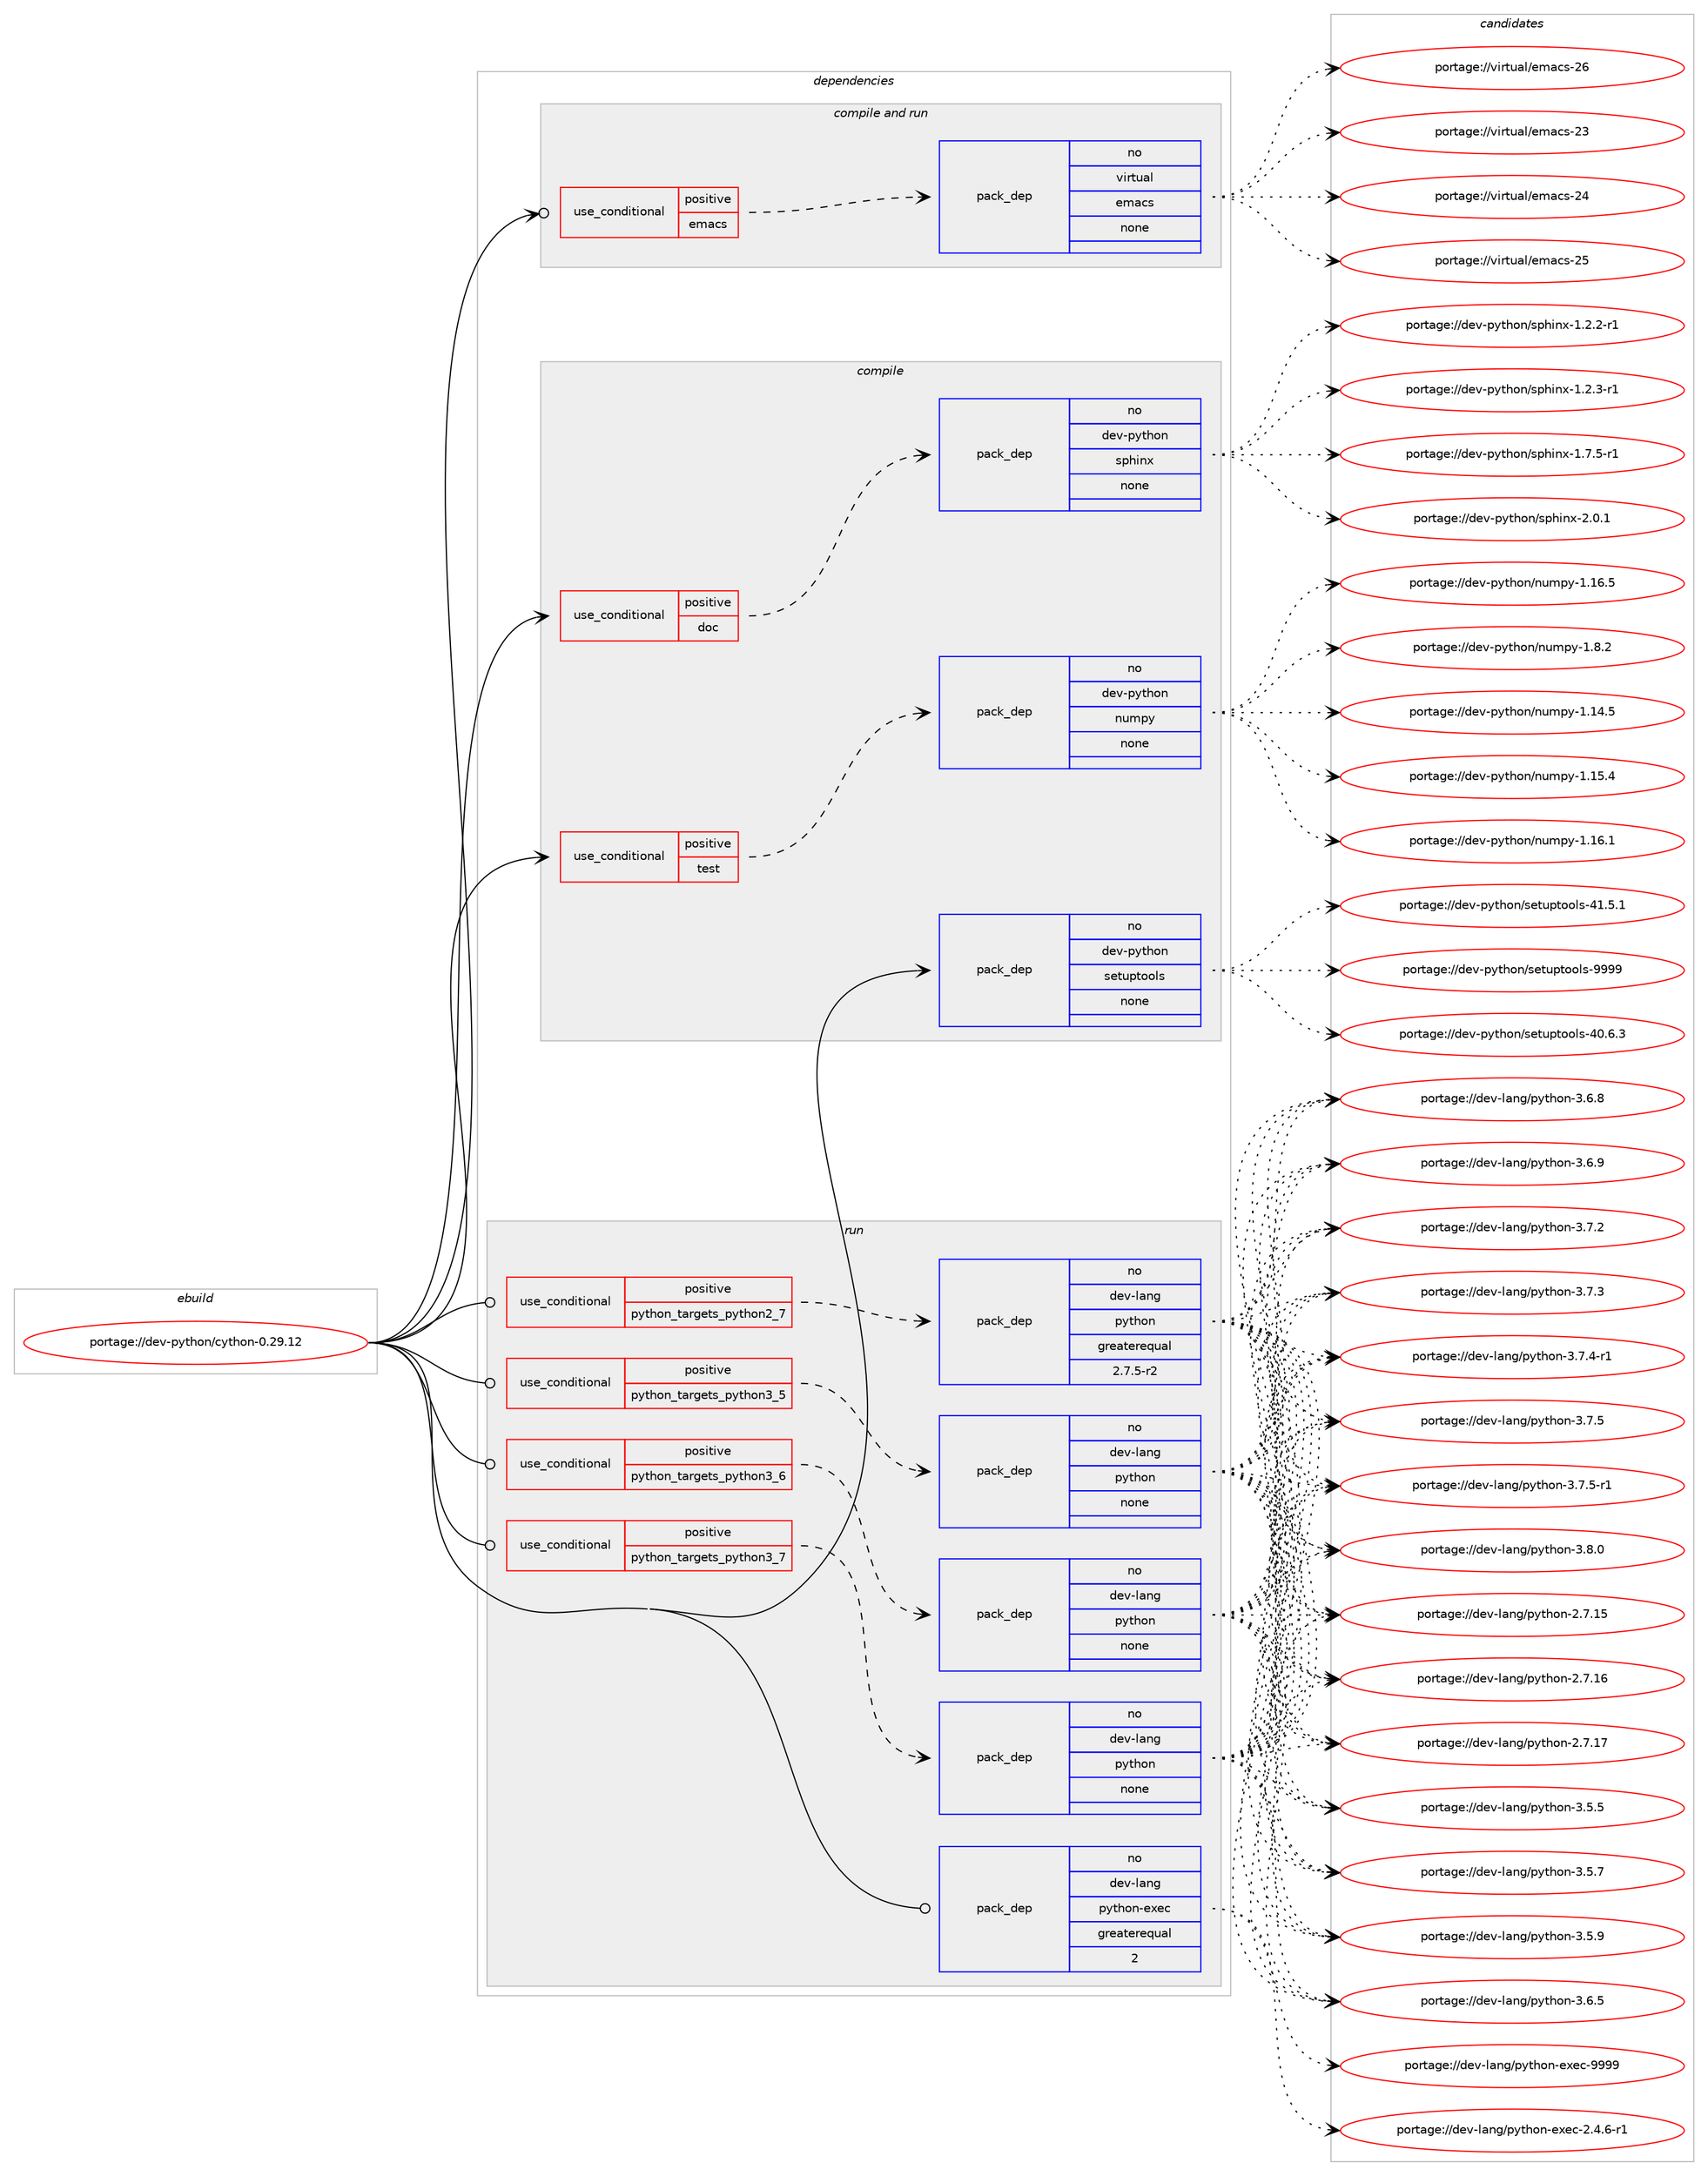 digraph prolog {

# *************
# Graph options
# *************

newrank=true;
concentrate=true;
compound=true;
graph [rankdir=LR,fontname=Helvetica,fontsize=10,ranksep=1.5];#, ranksep=2.5, nodesep=0.2];
edge  [arrowhead=vee];
node  [fontname=Helvetica,fontsize=10];

# **********
# The ebuild
# **********

subgraph cluster_leftcol {
color=gray;
rank=same;
label=<<i>ebuild</i>>;
id [label="portage://dev-python/cython-0.29.12", color=red, width=4, href="../dev-python/cython-0.29.12.svg"];
}

# ****************
# The dependencies
# ****************

subgraph cluster_midcol {
color=gray;
label=<<i>dependencies</i>>;
subgraph cluster_compile {
fillcolor="#eeeeee";
style=filled;
label=<<i>compile</i>>;
subgraph cond27399 {
dependency135569 [label=<<TABLE BORDER="0" CELLBORDER="1" CELLSPACING="0" CELLPADDING="4"><TR><TD ROWSPAN="3" CELLPADDING="10">use_conditional</TD></TR><TR><TD>positive</TD></TR><TR><TD>doc</TD></TR></TABLE>>, shape=none, color=red];
subgraph pack104856 {
dependency135570 [label=<<TABLE BORDER="0" CELLBORDER="1" CELLSPACING="0" CELLPADDING="4" WIDTH="220"><TR><TD ROWSPAN="6" CELLPADDING="30">pack_dep</TD></TR><TR><TD WIDTH="110">no</TD></TR><TR><TD>dev-python</TD></TR><TR><TD>sphinx</TD></TR><TR><TD>none</TD></TR><TR><TD></TD></TR></TABLE>>, shape=none, color=blue];
}
dependency135569:e -> dependency135570:w [weight=20,style="dashed",arrowhead="vee"];
}
id:e -> dependency135569:w [weight=20,style="solid",arrowhead="vee"];
subgraph cond27400 {
dependency135571 [label=<<TABLE BORDER="0" CELLBORDER="1" CELLSPACING="0" CELLPADDING="4"><TR><TD ROWSPAN="3" CELLPADDING="10">use_conditional</TD></TR><TR><TD>positive</TD></TR><TR><TD>test</TD></TR></TABLE>>, shape=none, color=red];
subgraph pack104857 {
dependency135572 [label=<<TABLE BORDER="0" CELLBORDER="1" CELLSPACING="0" CELLPADDING="4" WIDTH="220"><TR><TD ROWSPAN="6" CELLPADDING="30">pack_dep</TD></TR><TR><TD WIDTH="110">no</TD></TR><TR><TD>dev-python</TD></TR><TR><TD>numpy</TD></TR><TR><TD>none</TD></TR><TR><TD></TD></TR></TABLE>>, shape=none, color=blue];
}
dependency135571:e -> dependency135572:w [weight=20,style="dashed",arrowhead="vee"];
}
id:e -> dependency135571:w [weight=20,style="solid",arrowhead="vee"];
subgraph pack104858 {
dependency135573 [label=<<TABLE BORDER="0" CELLBORDER="1" CELLSPACING="0" CELLPADDING="4" WIDTH="220"><TR><TD ROWSPAN="6" CELLPADDING="30">pack_dep</TD></TR><TR><TD WIDTH="110">no</TD></TR><TR><TD>dev-python</TD></TR><TR><TD>setuptools</TD></TR><TR><TD>none</TD></TR><TR><TD></TD></TR></TABLE>>, shape=none, color=blue];
}
id:e -> dependency135573:w [weight=20,style="solid",arrowhead="vee"];
}
subgraph cluster_compileandrun {
fillcolor="#eeeeee";
style=filled;
label=<<i>compile and run</i>>;
subgraph cond27401 {
dependency135574 [label=<<TABLE BORDER="0" CELLBORDER="1" CELLSPACING="0" CELLPADDING="4"><TR><TD ROWSPAN="3" CELLPADDING="10">use_conditional</TD></TR><TR><TD>positive</TD></TR><TR><TD>emacs</TD></TR></TABLE>>, shape=none, color=red];
subgraph pack104859 {
dependency135575 [label=<<TABLE BORDER="0" CELLBORDER="1" CELLSPACING="0" CELLPADDING="4" WIDTH="220"><TR><TD ROWSPAN="6" CELLPADDING="30">pack_dep</TD></TR><TR><TD WIDTH="110">no</TD></TR><TR><TD>virtual</TD></TR><TR><TD>emacs</TD></TR><TR><TD>none</TD></TR><TR><TD></TD></TR></TABLE>>, shape=none, color=blue];
}
dependency135574:e -> dependency135575:w [weight=20,style="dashed",arrowhead="vee"];
}
id:e -> dependency135574:w [weight=20,style="solid",arrowhead="odotvee"];
}
subgraph cluster_run {
fillcolor="#eeeeee";
style=filled;
label=<<i>run</i>>;
subgraph cond27402 {
dependency135576 [label=<<TABLE BORDER="0" CELLBORDER="1" CELLSPACING="0" CELLPADDING="4"><TR><TD ROWSPAN="3" CELLPADDING="10">use_conditional</TD></TR><TR><TD>positive</TD></TR><TR><TD>python_targets_python2_7</TD></TR></TABLE>>, shape=none, color=red];
subgraph pack104860 {
dependency135577 [label=<<TABLE BORDER="0" CELLBORDER="1" CELLSPACING="0" CELLPADDING="4" WIDTH="220"><TR><TD ROWSPAN="6" CELLPADDING="30">pack_dep</TD></TR><TR><TD WIDTH="110">no</TD></TR><TR><TD>dev-lang</TD></TR><TR><TD>python</TD></TR><TR><TD>greaterequal</TD></TR><TR><TD>2.7.5-r2</TD></TR></TABLE>>, shape=none, color=blue];
}
dependency135576:e -> dependency135577:w [weight=20,style="dashed",arrowhead="vee"];
}
id:e -> dependency135576:w [weight=20,style="solid",arrowhead="odot"];
subgraph cond27403 {
dependency135578 [label=<<TABLE BORDER="0" CELLBORDER="1" CELLSPACING="0" CELLPADDING="4"><TR><TD ROWSPAN="3" CELLPADDING="10">use_conditional</TD></TR><TR><TD>positive</TD></TR><TR><TD>python_targets_python3_5</TD></TR></TABLE>>, shape=none, color=red];
subgraph pack104861 {
dependency135579 [label=<<TABLE BORDER="0" CELLBORDER="1" CELLSPACING="0" CELLPADDING="4" WIDTH="220"><TR><TD ROWSPAN="6" CELLPADDING="30">pack_dep</TD></TR><TR><TD WIDTH="110">no</TD></TR><TR><TD>dev-lang</TD></TR><TR><TD>python</TD></TR><TR><TD>none</TD></TR><TR><TD></TD></TR></TABLE>>, shape=none, color=blue];
}
dependency135578:e -> dependency135579:w [weight=20,style="dashed",arrowhead="vee"];
}
id:e -> dependency135578:w [weight=20,style="solid",arrowhead="odot"];
subgraph cond27404 {
dependency135580 [label=<<TABLE BORDER="0" CELLBORDER="1" CELLSPACING="0" CELLPADDING="4"><TR><TD ROWSPAN="3" CELLPADDING="10">use_conditional</TD></TR><TR><TD>positive</TD></TR><TR><TD>python_targets_python3_6</TD></TR></TABLE>>, shape=none, color=red];
subgraph pack104862 {
dependency135581 [label=<<TABLE BORDER="0" CELLBORDER="1" CELLSPACING="0" CELLPADDING="4" WIDTH="220"><TR><TD ROWSPAN="6" CELLPADDING="30">pack_dep</TD></TR><TR><TD WIDTH="110">no</TD></TR><TR><TD>dev-lang</TD></TR><TR><TD>python</TD></TR><TR><TD>none</TD></TR><TR><TD></TD></TR></TABLE>>, shape=none, color=blue];
}
dependency135580:e -> dependency135581:w [weight=20,style="dashed",arrowhead="vee"];
}
id:e -> dependency135580:w [weight=20,style="solid",arrowhead="odot"];
subgraph cond27405 {
dependency135582 [label=<<TABLE BORDER="0" CELLBORDER="1" CELLSPACING="0" CELLPADDING="4"><TR><TD ROWSPAN="3" CELLPADDING="10">use_conditional</TD></TR><TR><TD>positive</TD></TR><TR><TD>python_targets_python3_7</TD></TR></TABLE>>, shape=none, color=red];
subgraph pack104863 {
dependency135583 [label=<<TABLE BORDER="0" CELLBORDER="1" CELLSPACING="0" CELLPADDING="4" WIDTH="220"><TR><TD ROWSPAN="6" CELLPADDING="30">pack_dep</TD></TR><TR><TD WIDTH="110">no</TD></TR><TR><TD>dev-lang</TD></TR><TR><TD>python</TD></TR><TR><TD>none</TD></TR><TR><TD></TD></TR></TABLE>>, shape=none, color=blue];
}
dependency135582:e -> dependency135583:w [weight=20,style="dashed",arrowhead="vee"];
}
id:e -> dependency135582:w [weight=20,style="solid",arrowhead="odot"];
subgraph pack104864 {
dependency135584 [label=<<TABLE BORDER="0" CELLBORDER="1" CELLSPACING="0" CELLPADDING="4" WIDTH="220"><TR><TD ROWSPAN="6" CELLPADDING="30">pack_dep</TD></TR><TR><TD WIDTH="110">no</TD></TR><TR><TD>dev-lang</TD></TR><TR><TD>python-exec</TD></TR><TR><TD>greaterequal</TD></TR><TR><TD>2</TD></TR></TABLE>>, shape=none, color=blue];
}
id:e -> dependency135584:w [weight=20,style="solid",arrowhead="odot"];
}
}

# **************
# The candidates
# **************

subgraph cluster_choices {
rank=same;
color=gray;
label=<<i>candidates</i>>;

subgraph choice104856 {
color=black;
nodesep=1;
choiceportage10010111845112121116104111110471151121041051101204549465046504511449 [label="portage://dev-python/sphinx-1.2.2-r1", color=red, width=4,href="../dev-python/sphinx-1.2.2-r1.svg"];
choiceportage10010111845112121116104111110471151121041051101204549465046514511449 [label="portage://dev-python/sphinx-1.2.3-r1", color=red, width=4,href="../dev-python/sphinx-1.2.3-r1.svg"];
choiceportage10010111845112121116104111110471151121041051101204549465546534511449 [label="portage://dev-python/sphinx-1.7.5-r1", color=red, width=4,href="../dev-python/sphinx-1.7.5-r1.svg"];
choiceportage1001011184511212111610411111047115112104105110120455046484649 [label="portage://dev-python/sphinx-2.0.1", color=red, width=4,href="../dev-python/sphinx-2.0.1.svg"];
dependency135570:e -> choiceportage10010111845112121116104111110471151121041051101204549465046504511449:w [style=dotted,weight="100"];
dependency135570:e -> choiceportage10010111845112121116104111110471151121041051101204549465046514511449:w [style=dotted,weight="100"];
dependency135570:e -> choiceportage10010111845112121116104111110471151121041051101204549465546534511449:w [style=dotted,weight="100"];
dependency135570:e -> choiceportage1001011184511212111610411111047115112104105110120455046484649:w [style=dotted,weight="100"];
}
subgraph choice104857 {
color=black;
nodesep=1;
choiceportage100101118451121211161041111104711011710911212145494649524653 [label="portage://dev-python/numpy-1.14.5", color=red, width=4,href="../dev-python/numpy-1.14.5.svg"];
choiceportage100101118451121211161041111104711011710911212145494649534652 [label="portage://dev-python/numpy-1.15.4", color=red, width=4,href="../dev-python/numpy-1.15.4.svg"];
choiceportage100101118451121211161041111104711011710911212145494649544649 [label="portage://dev-python/numpy-1.16.1", color=red, width=4,href="../dev-python/numpy-1.16.1.svg"];
choiceportage100101118451121211161041111104711011710911212145494649544653 [label="portage://dev-python/numpy-1.16.5", color=red, width=4,href="../dev-python/numpy-1.16.5.svg"];
choiceportage1001011184511212111610411111047110117109112121454946564650 [label="portage://dev-python/numpy-1.8.2", color=red, width=4,href="../dev-python/numpy-1.8.2.svg"];
dependency135572:e -> choiceportage100101118451121211161041111104711011710911212145494649524653:w [style=dotted,weight="100"];
dependency135572:e -> choiceportage100101118451121211161041111104711011710911212145494649534652:w [style=dotted,weight="100"];
dependency135572:e -> choiceportage100101118451121211161041111104711011710911212145494649544649:w [style=dotted,weight="100"];
dependency135572:e -> choiceportage100101118451121211161041111104711011710911212145494649544653:w [style=dotted,weight="100"];
dependency135572:e -> choiceportage1001011184511212111610411111047110117109112121454946564650:w [style=dotted,weight="100"];
}
subgraph choice104858 {
color=black;
nodesep=1;
choiceportage100101118451121211161041111104711510111611711211611111110811545524846544651 [label="portage://dev-python/setuptools-40.6.3", color=red, width=4,href="../dev-python/setuptools-40.6.3.svg"];
choiceportage100101118451121211161041111104711510111611711211611111110811545524946534649 [label="portage://dev-python/setuptools-41.5.1", color=red, width=4,href="../dev-python/setuptools-41.5.1.svg"];
choiceportage10010111845112121116104111110471151011161171121161111111081154557575757 [label="portage://dev-python/setuptools-9999", color=red, width=4,href="../dev-python/setuptools-9999.svg"];
dependency135573:e -> choiceportage100101118451121211161041111104711510111611711211611111110811545524846544651:w [style=dotted,weight="100"];
dependency135573:e -> choiceportage100101118451121211161041111104711510111611711211611111110811545524946534649:w [style=dotted,weight="100"];
dependency135573:e -> choiceportage10010111845112121116104111110471151011161171121161111111081154557575757:w [style=dotted,weight="100"];
}
subgraph choice104859 {
color=black;
nodesep=1;
choiceportage11810511411611797108471011099799115455051 [label="portage://virtual/emacs-23", color=red, width=4,href="../virtual/emacs-23.svg"];
choiceportage11810511411611797108471011099799115455052 [label="portage://virtual/emacs-24", color=red, width=4,href="../virtual/emacs-24.svg"];
choiceportage11810511411611797108471011099799115455053 [label="portage://virtual/emacs-25", color=red, width=4,href="../virtual/emacs-25.svg"];
choiceportage11810511411611797108471011099799115455054 [label="portage://virtual/emacs-26", color=red, width=4,href="../virtual/emacs-26.svg"];
dependency135575:e -> choiceportage11810511411611797108471011099799115455051:w [style=dotted,weight="100"];
dependency135575:e -> choiceportage11810511411611797108471011099799115455052:w [style=dotted,weight="100"];
dependency135575:e -> choiceportage11810511411611797108471011099799115455053:w [style=dotted,weight="100"];
dependency135575:e -> choiceportage11810511411611797108471011099799115455054:w [style=dotted,weight="100"];
}
subgraph choice104860 {
color=black;
nodesep=1;
choiceportage10010111845108971101034711212111610411111045504655464953 [label="portage://dev-lang/python-2.7.15", color=red, width=4,href="../dev-lang/python-2.7.15.svg"];
choiceportage10010111845108971101034711212111610411111045504655464954 [label="portage://dev-lang/python-2.7.16", color=red, width=4,href="../dev-lang/python-2.7.16.svg"];
choiceportage10010111845108971101034711212111610411111045504655464955 [label="portage://dev-lang/python-2.7.17", color=red, width=4,href="../dev-lang/python-2.7.17.svg"];
choiceportage100101118451089711010347112121116104111110455146534653 [label="portage://dev-lang/python-3.5.5", color=red, width=4,href="../dev-lang/python-3.5.5.svg"];
choiceportage100101118451089711010347112121116104111110455146534655 [label="portage://dev-lang/python-3.5.7", color=red, width=4,href="../dev-lang/python-3.5.7.svg"];
choiceportage100101118451089711010347112121116104111110455146534657 [label="portage://dev-lang/python-3.5.9", color=red, width=4,href="../dev-lang/python-3.5.9.svg"];
choiceportage100101118451089711010347112121116104111110455146544653 [label="portage://dev-lang/python-3.6.5", color=red, width=4,href="../dev-lang/python-3.6.5.svg"];
choiceportage100101118451089711010347112121116104111110455146544656 [label="portage://dev-lang/python-3.6.8", color=red, width=4,href="../dev-lang/python-3.6.8.svg"];
choiceportage100101118451089711010347112121116104111110455146544657 [label="portage://dev-lang/python-3.6.9", color=red, width=4,href="../dev-lang/python-3.6.9.svg"];
choiceportage100101118451089711010347112121116104111110455146554650 [label="portage://dev-lang/python-3.7.2", color=red, width=4,href="../dev-lang/python-3.7.2.svg"];
choiceportage100101118451089711010347112121116104111110455146554651 [label="portage://dev-lang/python-3.7.3", color=red, width=4,href="../dev-lang/python-3.7.3.svg"];
choiceportage1001011184510897110103471121211161041111104551465546524511449 [label="portage://dev-lang/python-3.7.4-r1", color=red, width=4,href="../dev-lang/python-3.7.4-r1.svg"];
choiceportage100101118451089711010347112121116104111110455146554653 [label="portage://dev-lang/python-3.7.5", color=red, width=4,href="../dev-lang/python-3.7.5.svg"];
choiceportage1001011184510897110103471121211161041111104551465546534511449 [label="portage://dev-lang/python-3.7.5-r1", color=red, width=4,href="../dev-lang/python-3.7.5-r1.svg"];
choiceportage100101118451089711010347112121116104111110455146564648 [label="portage://dev-lang/python-3.8.0", color=red, width=4,href="../dev-lang/python-3.8.0.svg"];
dependency135577:e -> choiceportage10010111845108971101034711212111610411111045504655464953:w [style=dotted,weight="100"];
dependency135577:e -> choiceportage10010111845108971101034711212111610411111045504655464954:w [style=dotted,weight="100"];
dependency135577:e -> choiceportage10010111845108971101034711212111610411111045504655464955:w [style=dotted,weight="100"];
dependency135577:e -> choiceportage100101118451089711010347112121116104111110455146534653:w [style=dotted,weight="100"];
dependency135577:e -> choiceportage100101118451089711010347112121116104111110455146534655:w [style=dotted,weight="100"];
dependency135577:e -> choiceportage100101118451089711010347112121116104111110455146534657:w [style=dotted,weight="100"];
dependency135577:e -> choiceportage100101118451089711010347112121116104111110455146544653:w [style=dotted,weight="100"];
dependency135577:e -> choiceportage100101118451089711010347112121116104111110455146544656:w [style=dotted,weight="100"];
dependency135577:e -> choiceportage100101118451089711010347112121116104111110455146544657:w [style=dotted,weight="100"];
dependency135577:e -> choiceportage100101118451089711010347112121116104111110455146554650:w [style=dotted,weight="100"];
dependency135577:e -> choiceportage100101118451089711010347112121116104111110455146554651:w [style=dotted,weight="100"];
dependency135577:e -> choiceportage1001011184510897110103471121211161041111104551465546524511449:w [style=dotted,weight="100"];
dependency135577:e -> choiceportage100101118451089711010347112121116104111110455146554653:w [style=dotted,weight="100"];
dependency135577:e -> choiceportage1001011184510897110103471121211161041111104551465546534511449:w [style=dotted,weight="100"];
dependency135577:e -> choiceportage100101118451089711010347112121116104111110455146564648:w [style=dotted,weight="100"];
}
subgraph choice104861 {
color=black;
nodesep=1;
choiceportage10010111845108971101034711212111610411111045504655464953 [label="portage://dev-lang/python-2.7.15", color=red, width=4,href="../dev-lang/python-2.7.15.svg"];
choiceportage10010111845108971101034711212111610411111045504655464954 [label="portage://dev-lang/python-2.7.16", color=red, width=4,href="../dev-lang/python-2.7.16.svg"];
choiceportage10010111845108971101034711212111610411111045504655464955 [label="portage://dev-lang/python-2.7.17", color=red, width=4,href="../dev-lang/python-2.7.17.svg"];
choiceportage100101118451089711010347112121116104111110455146534653 [label="portage://dev-lang/python-3.5.5", color=red, width=4,href="../dev-lang/python-3.5.5.svg"];
choiceportage100101118451089711010347112121116104111110455146534655 [label="portage://dev-lang/python-3.5.7", color=red, width=4,href="../dev-lang/python-3.5.7.svg"];
choiceportage100101118451089711010347112121116104111110455146534657 [label="portage://dev-lang/python-3.5.9", color=red, width=4,href="../dev-lang/python-3.5.9.svg"];
choiceportage100101118451089711010347112121116104111110455146544653 [label="portage://dev-lang/python-3.6.5", color=red, width=4,href="../dev-lang/python-3.6.5.svg"];
choiceportage100101118451089711010347112121116104111110455146544656 [label="portage://dev-lang/python-3.6.8", color=red, width=4,href="../dev-lang/python-3.6.8.svg"];
choiceportage100101118451089711010347112121116104111110455146544657 [label="portage://dev-lang/python-3.6.9", color=red, width=4,href="../dev-lang/python-3.6.9.svg"];
choiceportage100101118451089711010347112121116104111110455146554650 [label="portage://dev-lang/python-3.7.2", color=red, width=4,href="../dev-lang/python-3.7.2.svg"];
choiceportage100101118451089711010347112121116104111110455146554651 [label="portage://dev-lang/python-3.7.3", color=red, width=4,href="../dev-lang/python-3.7.3.svg"];
choiceportage1001011184510897110103471121211161041111104551465546524511449 [label="portage://dev-lang/python-3.7.4-r1", color=red, width=4,href="../dev-lang/python-3.7.4-r1.svg"];
choiceportage100101118451089711010347112121116104111110455146554653 [label="portage://dev-lang/python-3.7.5", color=red, width=4,href="../dev-lang/python-3.7.5.svg"];
choiceportage1001011184510897110103471121211161041111104551465546534511449 [label="portage://dev-lang/python-3.7.5-r1", color=red, width=4,href="../dev-lang/python-3.7.5-r1.svg"];
choiceportage100101118451089711010347112121116104111110455146564648 [label="portage://dev-lang/python-3.8.0", color=red, width=4,href="../dev-lang/python-3.8.0.svg"];
dependency135579:e -> choiceportage10010111845108971101034711212111610411111045504655464953:w [style=dotted,weight="100"];
dependency135579:e -> choiceportage10010111845108971101034711212111610411111045504655464954:w [style=dotted,weight="100"];
dependency135579:e -> choiceportage10010111845108971101034711212111610411111045504655464955:w [style=dotted,weight="100"];
dependency135579:e -> choiceportage100101118451089711010347112121116104111110455146534653:w [style=dotted,weight="100"];
dependency135579:e -> choiceportage100101118451089711010347112121116104111110455146534655:w [style=dotted,weight="100"];
dependency135579:e -> choiceportage100101118451089711010347112121116104111110455146534657:w [style=dotted,weight="100"];
dependency135579:e -> choiceportage100101118451089711010347112121116104111110455146544653:w [style=dotted,weight="100"];
dependency135579:e -> choiceportage100101118451089711010347112121116104111110455146544656:w [style=dotted,weight="100"];
dependency135579:e -> choiceportage100101118451089711010347112121116104111110455146544657:w [style=dotted,weight="100"];
dependency135579:e -> choiceportage100101118451089711010347112121116104111110455146554650:w [style=dotted,weight="100"];
dependency135579:e -> choiceportage100101118451089711010347112121116104111110455146554651:w [style=dotted,weight="100"];
dependency135579:e -> choiceportage1001011184510897110103471121211161041111104551465546524511449:w [style=dotted,weight="100"];
dependency135579:e -> choiceportage100101118451089711010347112121116104111110455146554653:w [style=dotted,weight="100"];
dependency135579:e -> choiceportage1001011184510897110103471121211161041111104551465546534511449:w [style=dotted,weight="100"];
dependency135579:e -> choiceportage100101118451089711010347112121116104111110455146564648:w [style=dotted,weight="100"];
}
subgraph choice104862 {
color=black;
nodesep=1;
choiceportage10010111845108971101034711212111610411111045504655464953 [label="portage://dev-lang/python-2.7.15", color=red, width=4,href="../dev-lang/python-2.7.15.svg"];
choiceportage10010111845108971101034711212111610411111045504655464954 [label="portage://dev-lang/python-2.7.16", color=red, width=4,href="../dev-lang/python-2.7.16.svg"];
choiceportage10010111845108971101034711212111610411111045504655464955 [label="portage://dev-lang/python-2.7.17", color=red, width=4,href="../dev-lang/python-2.7.17.svg"];
choiceportage100101118451089711010347112121116104111110455146534653 [label="portage://dev-lang/python-3.5.5", color=red, width=4,href="../dev-lang/python-3.5.5.svg"];
choiceportage100101118451089711010347112121116104111110455146534655 [label="portage://dev-lang/python-3.5.7", color=red, width=4,href="../dev-lang/python-3.5.7.svg"];
choiceportage100101118451089711010347112121116104111110455146534657 [label="portage://dev-lang/python-3.5.9", color=red, width=4,href="../dev-lang/python-3.5.9.svg"];
choiceportage100101118451089711010347112121116104111110455146544653 [label="portage://dev-lang/python-3.6.5", color=red, width=4,href="../dev-lang/python-3.6.5.svg"];
choiceportage100101118451089711010347112121116104111110455146544656 [label="portage://dev-lang/python-3.6.8", color=red, width=4,href="../dev-lang/python-3.6.8.svg"];
choiceportage100101118451089711010347112121116104111110455146544657 [label="portage://dev-lang/python-3.6.9", color=red, width=4,href="../dev-lang/python-3.6.9.svg"];
choiceportage100101118451089711010347112121116104111110455146554650 [label="portage://dev-lang/python-3.7.2", color=red, width=4,href="../dev-lang/python-3.7.2.svg"];
choiceportage100101118451089711010347112121116104111110455146554651 [label="portage://dev-lang/python-3.7.3", color=red, width=4,href="../dev-lang/python-3.7.3.svg"];
choiceportage1001011184510897110103471121211161041111104551465546524511449 [label="portage://dev-lang/python-3.7.4-r1", color=red, width=4,href="../dev-lang/python-3.7.4-r1.svg"];
choiceportage100101118451089711010347112121116104111110455146554653 [label="portage://dev-lang/python-3.7.5", color=red, width=4,href="../dev-lang/python-3.7.5.svg"];
choiceportage1001011184510897110103471121211161041111104551465546534511449 [label="portage://dev-lang/python-3.7.5-r1", color=red, width=4,href="../dev-lang/python-3.7.5-r1.svg"];
choiceportage100101118451089711010347112121116104111110455146564648 [label="portage://dev-lang/python-3.8.0", color=red, width=4,href="../dev-lang/python-3.8.0.svg"];
dependency135581:e -> choiceportage10010111845108971101034711212111610411111045504655464953:w [style=dotted,weight="100"];
dependency135581:e -> choiceportage10010111845108971101034711212111610411111045504655464954:w [style=dotted,weight="100"];
dependency135581:e -> choiceportage10010111845108971101034711212111610411111045504655464955:w [style=dotted,weight="100"];
dependency135581:e -> choiceportage100101118451089711010347112121116104111110455146534653:w [style=dotted,weight="100"];
dependency135581:e -> choiceportage100101118451089711010347112121116104111110455146534655:w [style=dotted,weight="100"];
dependency135581:e -> choiceportage100101118451089711010347112121116104111110455146534657:w [style=dotted,weight="100"];
dependency135581:e -> choiceportage100101118451089711010347112121116104111110455146544653:w [style=dotted,weight="100"];
dependency135581:e -> choiceportage100101118451089711010347112121116104111110455146544656:w [style=dotted,weight="100"];
dependency135581:e -> choiceportage100101118451089711010347112121116104111110455146544657:w [style=dotted,weight="100"];
dependency135581:e -> choiceportage100101118451089711010347112121116104111110455146554650:w [style=dotted,weight="100"];
dependency135581:e -> choiceportage100101118451089711010347112121116104111110455146554651:w [style=dotted,weight="100"];
dependency135581:e -> choiceportage1001011184510897110103471121211161041111104551465546524511449:w [style=dotted,weight="100"];
dependency135581:e -> choiceportage100101118451089711010347112121116104111110455146554653:w [style=dotted,weight="100"];
dependency135581:e -> choiceportage1001011184510897110103471121211161041111104551465546534511449:w [style=dotted,weight="100"];
dependency135581:e -> choiceportage100101118451089711010347112121116104111110455146564648:w [style=dotted,weight="100"];
}
subgraph choice104863 {
color=black;
nodesep=1;
choiceportage10010111845108971101034711212111610411111045504655464953 [label="portage://dev-lang/python-2.7.15", color=red, width=4,href="../dev-lang/python-2.7.15.svg"];
choiceportage10010111845108971101034711212111610411111045504655464954 [label="portage://dev-lang/python-2.7.16", color=red, width=4,href="../dev-lang/python-2.7.16.svg"];
choiceportage10010111845108971101034711212111610411111045504655464955 [label="portage://dev-lang/python-2.7.17", color=red, width=4,href="../dev-lang/python-2.7.17.svg"];
choiceportage100101118451089711010347112121116104111110455146534653 [label="portage://dev-lang/python-3.5.5", color=red, width=4,href="../dev-lang/python-3.5.5.svg"];
choiceportage100101118451089711010347112121116104111110455146534655 [label="portage://dev-lang/python-3.5.7", color=red, width=4,href="../dev-lang/python-3.5.7.svg"];
choiceportage100101118451089711010347112121116104111110455146534657 [label="portage://dev-lang/python-3.5.9", color=red, width=4,href="../dev-lang/python-3.5.9.svg"];
choiceportage100101118451089711010347112121116104111110455146544653 [label="portage://dev-lang/python-3.6.5", color=red, width=4,href="../dev-lang/python-3.6.5.svg"];
choiceportage100101118451089711010347112121116104111110455146544656 [label="portage://dev-lang/python-3.6.8", color=red, width=4,href="../dev-lang/python-3.6.8.svg"];
choiceportage100101118451089711010347112121116104111110455146544657 [label="portage://dev-lang/python-3.6.9", color=red, width=4,href="../dev-lang/python-3.6.9.svg"];
choiceportage100101118451089711010347112121116104111110455146554650 [label="portage://dev-lang/python-3.7.2", color=red, width=4,href="../dev-lang/python-3.7.2.svg"];
choiceportage100101118451089711010347112121116104111110455146554651 [label="portage://dev-lang/python-3.7.3", color=red, width=4,href="../dev-lang/python-3.7.3.svg"];
choiceportage1001011184510897110103471121211161041111104551465546524511449 [label="portage://dev-lang/python-3.7.4-r1", color=red, width=4,href="../dev-lang/python-3.7.4-r1.svg"];
choiceportage100101118451089711010347112121116104111110455146554653 [label="portage://dev-lang/python-3.7.5", color=red, width=4,href="../dev-lang/python-3.7.5.svg"];
choiceportage1001011184510897110103471121211161041111104551465546534511449 [label="portage://dev-lang/python-3.7.5-r1", color=red, width=4,href="../dev-lang/python-3.7.5-r1.svg"];
choiceportage100101118451089711010347112121116104111110455146564648 [label="portage://dev-lang/python-3.8.0", color=red, width=4,href="../dev-lang/python-3.8.0.svg"];
dependency135583:e -> choiceportage10010111845108971101034711212111610411111045504655464953:w [style=dotted,weight="100"];
dependency135583:e -> choiceportage10010111845108971101034711212111610411111045504655464954:w [style=dotted,weight="100"];
dependency135583:e -> choiceportage10010111845108971101034711212111610411111045504655464955:w [style=dotted,weight="100"];
dependency135583:e -> choiceportage100101118451089711010347112121116104111110455146534653:w [style=dotted,weight="100"];
dependency135583:e -> choiceportage100101118451089711010347112121116104111110455146534655:w [style=dotted,weight="100"];
dependency135583:e -> choiceportage100101118451089711010347112121116104111110455146534657:w [style=dotted,weight="100"];
dependency135583:e -> choiceportage100101118451089711010347112121116104111110455146544653:w [style=dotted,weight="100"];
dependency135583:e -> choiceportage100101118451089711010347112121116104111110455146544656:w [style=dotted,weight="100"];
dependency135583:e -> choiceportage100101118451089711010347112121116104111110455146544657:w [style=dotted,weight="100"];
dependency135583:e -> choiceportage100101118451089711010347112121116104111110455146554650:w [style=dotted,weight="100"];
dependency135583:e -> choiceportage100101118451089711010347112121116104111110455146554651:w [style=dotted,weight="100"];
dependency135583:e -> choiceportage1001011184510897110103471121211161041111104551465546524511449:w [style=dotted,weight="100"];
dependency135583:e -> choiceportage100101118451089711010347112121116104111110455146554653:w [style=dotted,weight="100"];
dependency135583:e -> choiceportage1001011184510897110103471121211161041111104551465546534511449:w [style=dotted,weight="100"];
dependency135583:e -> choiceportage100101118451089711010347112121116104111110455146564648:w [style=dotted,weight="100"];
}
subgraph choice104864 {
color=black;
nodesep=1;
choiceportage10010111845108971101034711212111610411111045101120101994550465246544511449 [label="portage://dev-lang/python-exec-2.4.6-r1", color=red, width=4,href="../dev-lang/python-exec-2.4.6-r1.svg"];
choiceportage10010111845108971101034711212111610411111045101120101994557575757 [label="portage://dev-lang/python-exec-9999", color=red, width=4,href="../dev-lang/python-exec-9999.svg"];
dependency135584:e -> choiceportage10010111845108971101034711212111610411111045101120101994550465246544511449:w [style=dotted,weight="100"];
dependency135584:e -> choiceportage10010111845108971101034711212111610411111045101120101994557575757:w [style=dotted,weight="100"];
}
}

}
